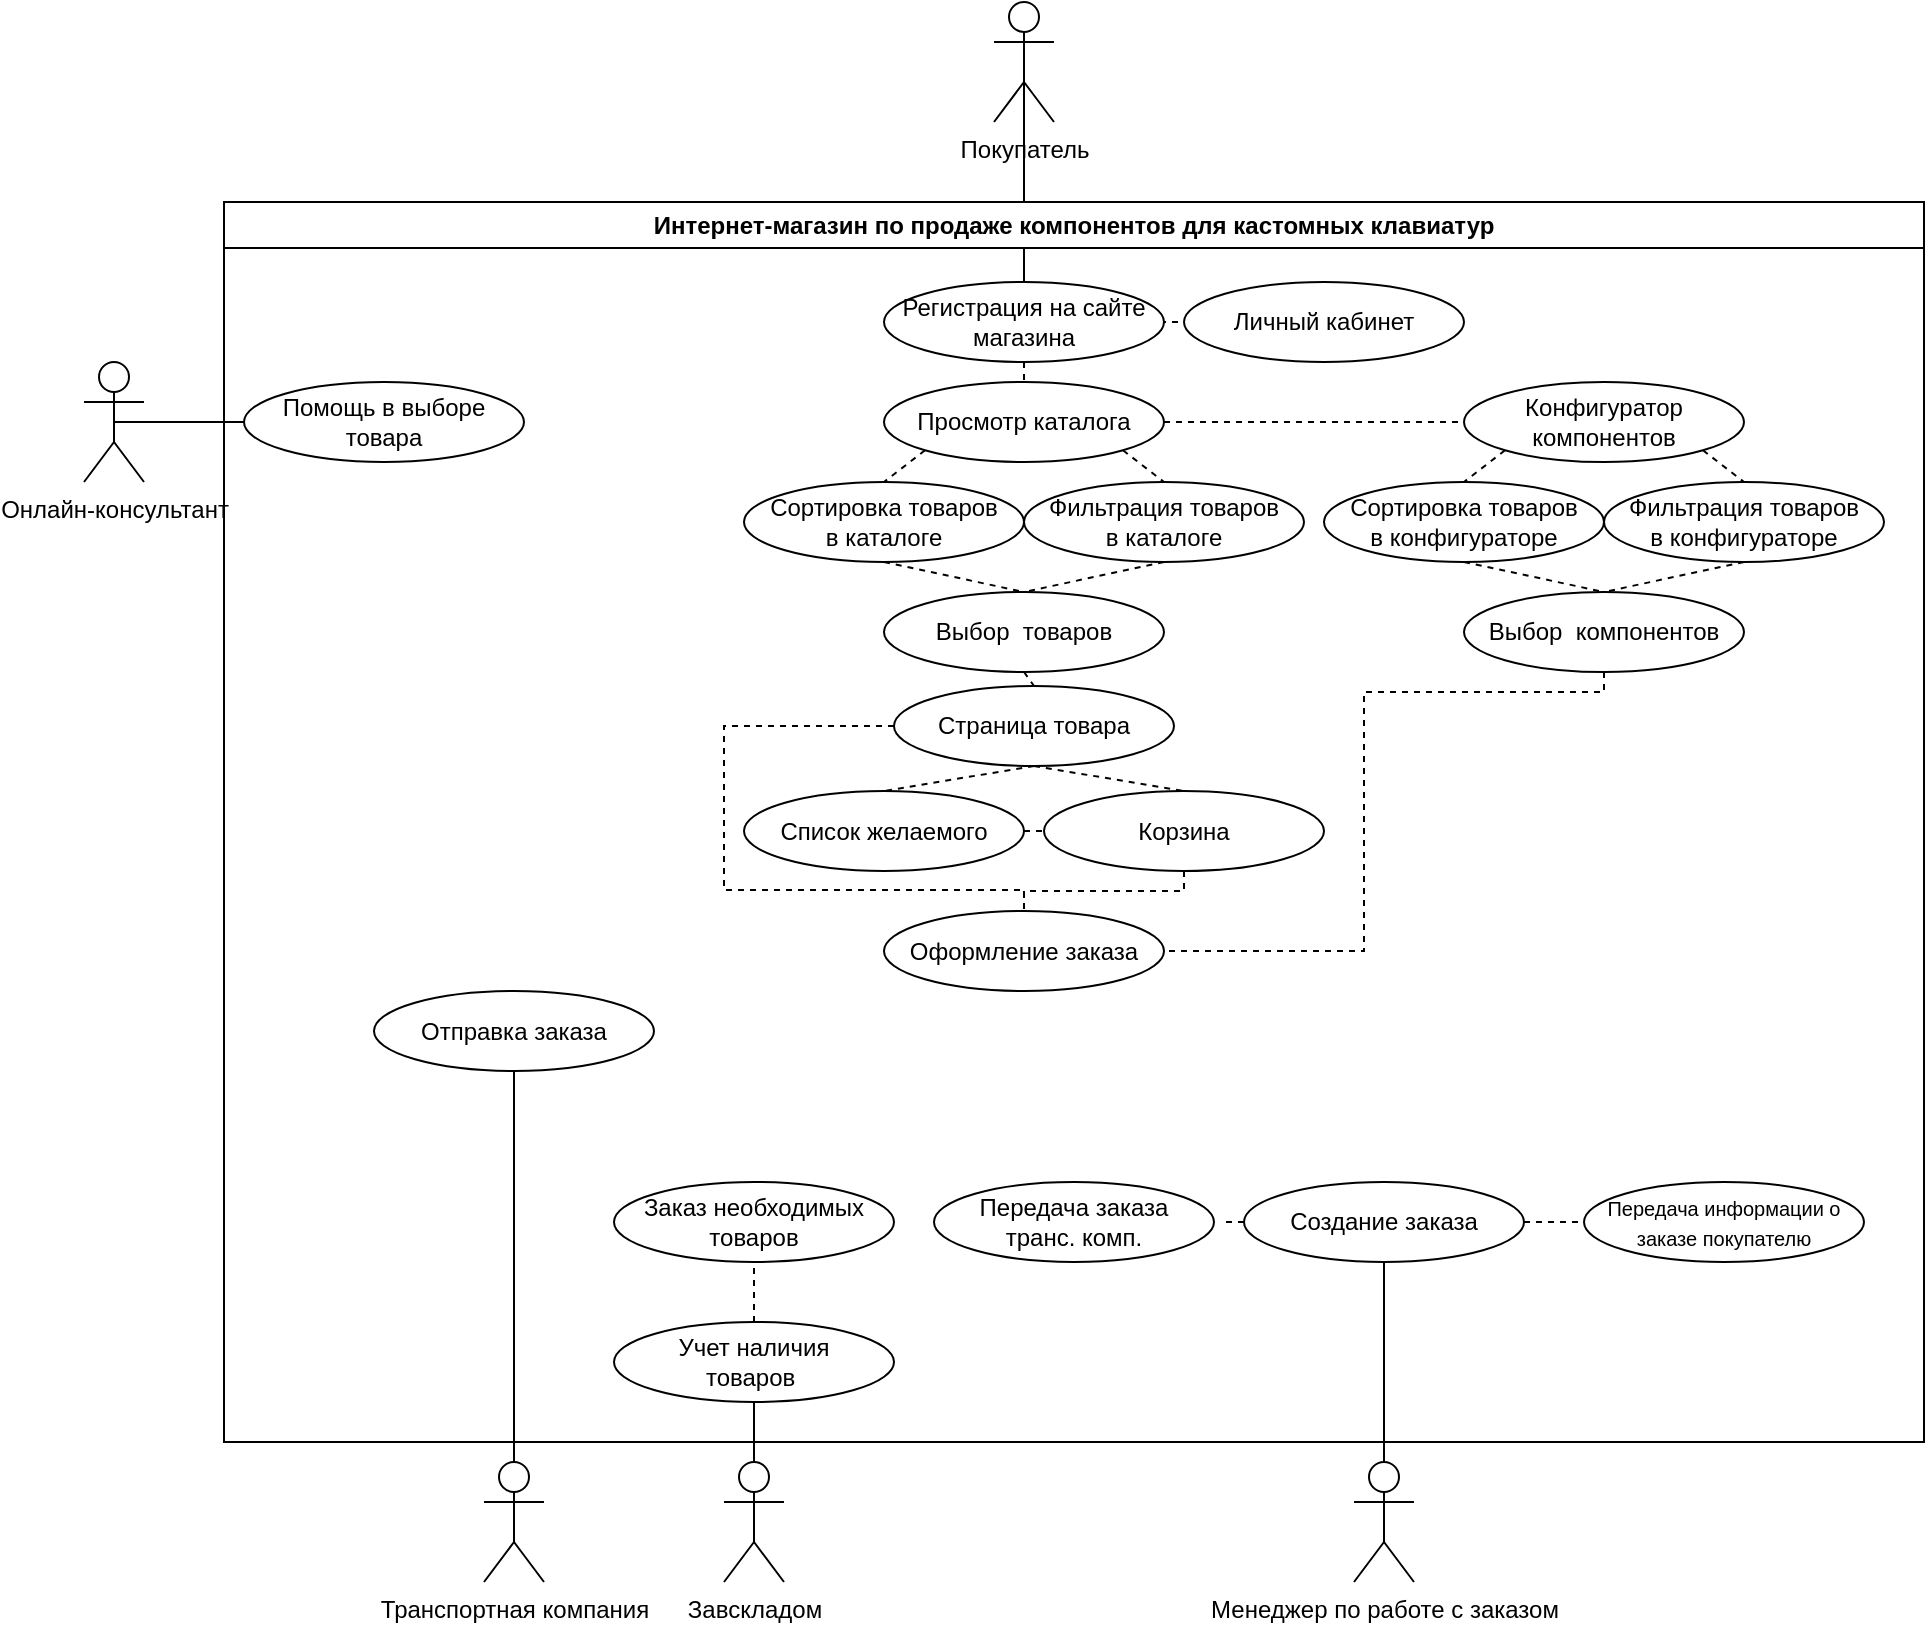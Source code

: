 <mxfile version="20.7.4" type="github">
  <diagram id="sq5tUa9uOOfnAcCKqO6m" name="Страница 1">
    <mxGraphModel dx="1386" dy="791" grid="1" gridSize="10" guides="1" tooltips="1" connect="1" arrows="1" fold="1" page="1" pageScale="1" pageWidth="827" pageHeight="1169" math="0" shadow="0">
      <root>
        <mxCell id="0" />
        <mxCell id="1" parent="0" />
        <mxCell id="K7c1DOycUjJ4pG6AKwoJ-2" value="Покупатель" style="shape=umlActor;verticalLabelPosition=bottom;verticalAlign=top;html=1;" parent="1" vertex="1">
          <mxGeometry x="715" y="100" width="30" height="60" as="geometry" />
        </mxCell>
        <mxCell id="K7c1DOycUjJ4pG6AKwoJ-5" style="edgeStyle=orthogonalEdgeStyle;rounded=0;orthogonalLoop=1;jettySize=auto;html=1;exitX=0.5;exitY=0;exitDx=0;exitDy=0;entryX=0.5;entryY=0.5;entryDx=0;entryDy=0;entryPerimeter=0;endArrow=none;endFill=0;" parent="1" source="K7c1DOycUjJ4pG6AKwoJ-3" target="K7c1DOycUjJ4pG6AKwoJ-2" edge="1">
          <mxGeometry relative="1" as="geometry" />
        </mxCell>
        <mxCell id="MxBQIQ1knMXgWXvi2nVf-31" style="edgeStyle=orthogonalEdgeStyle;rounded=0;orthogonalLoop=1;jettySize=auto;html=1;exitX=0.5;exitY=0.5;exitDx=0;exitDy=0;exitPerimeter=0;entryX=0;entryY=0.5;entryDx=0;entryDy=0;fontSize=8;endArrow=none;endFill=0;" parent="1" source="K7c1DOycUjJ4pG6AKwoJ-6" target="K7c1DOycUjJ4pG6AKwoJ-7" edge="1">
          <mxGeometry relative="1" as="geometry" />
        </mxCell>
        <mxCell id="K7c1DOycUjJ4pG6AKwoJ-6" value="Онлайн-консультант" style="shape=umlActor;verticalLabelPosition=bottom;verticalAlign=top;html=1;" parent="1" vertex="1">
          <mxGeometry x="260" y="280" width="30" height="60" as="geometry" />
        </mxCell>
        <mxCell id="l_A6OMl15HvACTpBP7gL-4" value="Интернет-магазин по продаже компонентов для кастомных клавиатур" style="swimlane;whiteSpace=wrap;html=1;" parent="1" vertex="1">
          <mxGeometry x="330" y="200" width="850" height="620" as="geometry" />
        </mxCell>
        <mxCell id="K7c1DOycUjJ4pG6AKwoJ-7" value="Помощь в выборе&lt;br&gt;товара" style="ellipse;whiteSpace=wrap;html=1;" parent="l_A6OMl15HvACTpBP7gL-4" vertex="1">
          <mxGeometry x="10" y="90" width="140" height="40" as="geometry" />
        </mxCell>
        <mxCell id="MxBQIQ1knMXgWXvi2nVf-7" style="rounded=0;orthogonalLoop=1;jettySize=auto;html=1;exitX=1;exitY=1;exitDx=0;exitDy=0;entryX=0.5;entryY=0;entryDx=0;entryDy=0;dashed=1;endArrow=none;endFill=0;" parent="l_A6OMl15HvACTpBP7gL-4" source="MxBQIQ1knMXgWXvi2nVf-1" target="MxBQIQ1knMXgWXvi2nVf-4" edge="1">
          <mxGeometry relative="1" as="geometry" />
        </mxCell>
        <mxCell id="MxBQIQ1knMXgWXvi2nVf-8" style="edgeStyle=none;rounded=0;orthogonalLoop=1;jettySize=auto;html=1;exitX=0;exitY=1;exitDx=0;exitDy=0;entryX=0.5;entryY=0;entryDx=0;entryDy=0;dashed=1;endArrow=none;endFill=0;" parent="l_A6OMl15HvACTpBP7gL-4" source="MxBQIQ1knMXgWXvi2nVf-1" target="MxBQIQ1knMXgWXvi2nVf-3" edge="1">
          <mxGeometry relative="1" as="geometry" />
        </mxCell>
        <mxCell id="MxBQIQ1knMXgWXvi2nVf-1" value="Просмотр каталога" style="ellipse;whiteSpace=wrap;html=1;" parent="l_A6OMl15HvACTpBP7gL-4" vertex="1">
          <mxGeometry x="330.0" y="90" width="140" height="40" as="geometry" />
        </mxCell>
        <mxCell id="MxBQIQ1knMXgWXvi2nVf-20" style="rounded=0;orthogonalLoop=1;jettySize=auto;html=1;exitX=0.5;exitY=1;exitDx=0;exitDy=0;entryX=0.5;entryY=0;entryDx=0;entryDy=0;dashed=1;fontSize=8;endArrow=none;endFill=0;startArrow=none;" parent="l_A6OMl15HvACTpBP7gL-4" source="MxBQIQ1knMXgWXvi2nVf-22" target="MxBQIQ1knMXgWXvi2nVf-16" edge="1">
          <mxGeometry relative="1" as="geometry" />
        </mxCell>
        <mxCell id="MxBQIQ1knMXgWXvi2nVf-51" style="rounded=0;orthogonalLoop=1;jettySize=auto;html=1;exitX=0.5;exitY=1;exitDx=0;exitDy=0;entryX=0.5;entryY=0;entryDx=0;entryDy=0;fontSize=8;endArrow=none;endFill=0;dashed=1;" parent="l_A6OMl15HvACTpBP7gL-4" source="K7c1DOycUjJ4pG6AKwoJ-1" target="MxBQIQ1knMXgWXvi2nVf-22" edge="1">
          <mxGeometry relative="1" as="geometry" />
        </mxCell>
        <mxCell id="K7c1DOycUjJ4pG6AKwoJ-1" value="Выбор&amp;nbsp; товаров" style="ellipse;whiteSpace=wrap;html=1;" parent="l_A6OMl15HvACTpBP7gL-4" vertex="1">
          <mxGeometry x="330.0" y="195" width="140" height="40" as="geometry" />
        </mxCell>
        <mxCell id="MxBQIQ1knMXgWXvi2nVf-10" style="edgeStyle=none;rounded=0;orthogonalLoop=1;jettySize=auto;html=1;exitX=0.5;exitY=1;exitDx=0;exitDy=0;entryX=0.5;entryY=0;entryDx=0;entryDy=0;dashed=1;endArrow=none;endFill=0;" parent="l_A6OMl15HvACTpBP7gL-4" source="MxBQIQ1knMXgWXvi2nVf-3" target="K7c1DOycUjJ4pG6AKwoJ-1" edge="1">
          <mxGeometry relative="1" as="geometry" />
        </mxCell>
        <mxCell id="MxBQIQ1knMXgWXvi2nVf-3" value="Сортировка товаров&lt;br&gt;в каталоге" style="ellipse;whiteSpace=wrap;html=1;" parent="l_A6OMl15HvACTpBP7gL-4" vertex="1">
          <mxGeometry x="260" y="140" width="140" height="40" as="geometry" />
        </mxCell>
        <mxCell id="MxBQIQ1knMXgWXvi2nVf-9" style="edgeStyle=none;rounded=0;orthogonalLoop=1;jettySize=auto;html=1;exitX=0.5;exitY=1;exitDx=0;exitDy=0;entryX=0.5;entryY=0;entryDx=0;entryDy=0;dashed=1;endArrow=none;endFill=0;" parent="l_A6OMl15HvACTpBP7gL-4" source="MxBQIQ1knMXgWXvi2nVf-4" target="K7c1DOycUjJ4pG6AKwoJ-1" edge="1">
          <mxGeometry relative="1" as="geometry" />
        </mxCell>
        <mxCell id="MxBQIQ1knMXgWXvi2nVf-4" value="Фильтрация товаров&lt;br&gt;в каталоге" style="ellipse;whiteSpace=wrap;html=1;" parent="l_A6OMl15HvACTpBP7gL-4" vertex="1">
          <mxGeometry x="400" y="140" width="140" height="40" as="geometry" />
        </mxCell>
        <mxCell id="MxBQIQ1knMXgWXvi2nVf-6" style="edgeStyle=orthogonalEdgeStyle;rounded=0;orthogonalLoop=1;jettySize=auto;html=1;exitX=0.5;exitY=1;exitDx=0;exitDy=0;entryX=0.5;entryY=0;entryDx=0;entryDy=0;dashed=1;endArrow=none;endFill=0;" parent="l_A6OMl15HvACTpBP7gL-4" source="K7c1DOycUjJ4pG6AKwoJ-3" target="MxBQIQ1knMXgWXvi2nVf-1" edge="1">
          <mxGeometry relative="1" as="geometry" />
        </mxCell>
        <mxCell id="MxBQIQ1knMXgWXvi2nVf-14" style="edgeStyle=none;rounded=0;orthogonalLoop=1;jettySize=auto;html=1;exitX=0;exitY=0.5;exitDx=0;exitDy=0;entryX=1;entryY=0.5;entryDx=0;entryDy=0;dashed=1;endArrow=none;endFill=0;" parent="l_A6OMl15HvACTpBP7gL-4" source="K7c1DOycUjJ4pG6AKwoJ-3" target="MxBQIQ1knMXgWXvi2nVf-13" edge="1">
          <mxGeometry relative="1" as="geometry" />
        </mxCell>
        <mxCell id="MxBQIQ1knMXgWXvi2nVf-52" style="edgeStyle=orthogonalEdgeStyle;rounded=0;orthogonalLoop=1;jettySize=auto;html=1;exitX=1;exitY=0.5;exitDx=0;exitDy=0;entryX=0;entryY=0.5;entryDx=0;entryDy=0;dashed=1;fontSize=8;endArrow=none;endFill=0;" parent="l_A6OMl15HvACTpBP7gL-4" source="MxBQIQ1knMXgWXvi2nVf-1" target="MxBQIQ1knMXgWXvi2nVf-36" edge="1">
          <mxGeometry relative="1" as="geometry">
            <Array as="points">
              <mxPoint x="480" y="110" />
              <mxPoint x="480" y="110" />
            </Array>
          </mxGeometry>
        </mxCell>
        <mxCell id="K7c1DOycUjJ4pG6AKwoJ-3" value="Регистрация на сайте магазина" style="ellipse;whiteSpace=wrap;html=1;" parent="l_A6OMl15HvACTpBP7gL-4" vertex="1">
          <mxGeometry x="330.0" y="40" width="140" height="40" as="geometry" />
        </mxCell>
        <mxCell id="MxBQIQ1knMXgWXvi2nVf-13" value="Личный кабинет" style="ellipse;whiteSpace=wrap;html=1;" parent="l_A6OMl15HvACTpBP7gL-4" vertex="1">
          <mxGeometry x="480" y="40" width="140" height="40" as="geometry" />
        </mxCell>
        <mxCell id="MxBQIQ1knMXgWXvi2nVf-28" style="edgeStyle=none;rounded=0;orthogonalLoop=1;jettySize=auto;html=1;exitX=1;exitY=0.5;exitDx=0;exitDy=0;entryX=0;entryY=0.5;entryDx=0;entryDy=0;dashed=1;fontSize=8;endArrow=none;endFill=0;" parent="l_A6OMl15HvACTpBP7gL-4" source="MxBQIQ1knMXgWXvi2nVf-15" target="MxBQIQ1knMXgWXvi2nVf-16" edge="1">
          <mxGeometry relative="1" as="geometry" />
        </mxCell>
        <mxCell id="MxBQIQ1knMXgWXvi2nVf-15" value="Список желаемого" style="ellipse;whiteSpace=wrap;html=1;" parent="l_A6OMl15HvACTpBP7gL-4" vertex="1">
          <mxGeometry x="260" y="294.5" width="140" height="40" as="geometry" />
        </mxCell>
        <mxCell id="MxBQIQ1knMXgWXvi2nVf-29" style="edgeStyle=orthogonalEdgeStyle;rounded=0;orthogonalLoop=1;jettySize=auto;html=1;exitX=0.5;exitY=1;exitDx=0;exitDy=0;entryX=0.5;entryY=0;entryDx=0;entryDy=0;dashed=1;fontSize=8;endArrow=none;endFill=0;" parent="l_A6OMl15HvACTpBP7gL-4" source="MxBQIQ1knMXgWXvi2nVf-16" target="MxBQIQ1knMXgWXvi2nVf-27" edge="1">
          <mxGeometry relative="1" as="geometry">
            <Array as="points">
              <mxPoint x="480" y="344.5" />
              <mxPoint x="400" y="344.5" />
            </Array>
          </mxGeometry>
        </mxCell>
        <mxCell id="MxBQIQ1knMXgWXvi2nVf-16" value="Корзина" style="ellipse;whiteSpace=wrap;html=1;" parent="l_A6OMl15HvACTpBP7gL-4" vertex="1">
          <mxGeometry x="410" y="294.5" width="140" height="40" as="geometry" />
        </mxCell>
        <mxCell id="MxBQIQ1knMXgWXvi2nVf-58" style="edgeStyle=orthogonalEdgeStyle;rounded=0;orthogonalLoop=1;jettySize=auto;html=1;exitX=1;exitY=0.5;exitDx=0;exitDy=0;entryX=0;entryY=0.5;entryDx=0;entryDy=0;dashed=1;fontSize=12;endArrow=none;endFill=0;" parent="l_A6OMl15HvACTpBP7gL-4" source="K7c1DOycUjJ4pG6AKwoJ-17" target="K7c1DOycUjJ4pG6AKwoJ-19" edge="1">
          <mxGeometry relative="1" as="geometry" />
        </mxCell>
        <mxCell id="K7c1DOycUjJ4pG6AKwoJ-17" value="Создание заказа" style="ellipse;whiteSpace=wrap;html=1;" parent="l_A6OMl15HvACTpBP7gL-4" vertex="1">
          <mxGeometry x="510" y="490" width="140" height="40" as="geometry" />
        </mxCell>
        <mxCell id="K7c1DOycUjJ4pG6AKwoJ-19" value="&lt;font style=&quot;font-size: 10px;&quot;&gt;Передача информации о заказе покупателю&lt;/font&gt;" style="ellipse;whiteSpace=wrap;html=1;" parent="l_A6OMl15HvACTpBP7gL-4" vertex="1">
          <mxGeometry x="680" y="490" width="140" height="40" as="geometry" />
        </mxCell>
        <mxCell id="MxBQIQ1knMXgWXvi2nVf-24" style="edgeStyle=none;rounded=0;orthogonalLoop=1;jettySize=auto;html=1;exitX=0.5;exitY=1;exitDx=0;exitDy=0;entryX=0.5;entryY=0;entryDx=0;entryDy=0;dashed=1;fontSize=8;endArrow=none;endFill=0;" parent="l_A6OMl15HvACTpBP7gL-4" source="MxBQIQ1knMXgWXvi2nVf-22" target="MxBQIQ1knMXgWXvi2nVf-15" edge="1">
          <mxGeometry relative="1" as="geometry" />
        </mxCell>
        <mxCell id="MxBQIQ1knMXgWXvi2nVf-22" value="Страница товара" style="ellipse;whiteSpace=wrap;html=1;" parent="l_A6OMl15HvACTpBP7gL-4" vertex="1">
          <mxGeometry x="335.0" y="242" width="140" height="40" as="geometry" />
        </mxCell>
        <mxCell id="MxBQIQ1knMXgWXvi2nVf-27" value="Оформление заказа" style="ellipse;whiteSpace=wrap;html=1;" parent="l_A6OMl15HvACTpBP7gL-4" vertex="1">
          <mxGeometry x="330.0" y="354.5" width="140" height="40" as="geometry" />
        </mxCell>
        <mxCell id="MxBQIQ1knMXgWXvi2nVf-36" value="Конфигуратор компонентов" style="ellipse;whiteSpace=wrap;html=1;" parent="l_A6OMl15HvACTpBP7gL-4" vertex="1">
          <mxGeometry x="620" y="90" width="140" height="40" as="geometry" />
        </mxCell>
        <mxCell id="MxBQIQ1knMXgWXvi2nVf-39" value="Выбор&amp;nbsp; компонентов" style="ellipse;whiteSpace=wrap;html=1;" parent="l_A6OMl15HvACTpBP7gL-4" vertex="1">
          <mxGeometry x="620" y="195" width="140" height="40" as="geometry" />
        </mxCell>
        <mxCell id="MxBQIQ1knMXgWXvi2nVf-40" style="edgeStyle=none;rounded=0;orthogonalLoop=1;jettySize=auto;html=1;exitX=0.5;exitY=1;exitDx=0;exitDy=0;entryX=0.5;entryY=0;entryDx=0;entryDy=0;dashed=1;endArrow=none;endFill=0;" parent="l_A6OMl15HvACTpBP7gL-4" source="MxBQIQ1knMXgWXvi2nVf-41" target="MxBQIQ1knMXgWXvi2nVf-39" edge="1">
          <mxGeometry relative="1" as="geometry" />
        </mxCell>
        <mxCell id="MxBQIQ1knMXgWXvi2nVf-41" value="Сортировка товаров&lt;br&gt;в конфигураторе" style="ellipse;whiteSpace=wrap;html=1;" parent="l_A6OMl15HvACTpBP7gL-4" vertex="1">
          <mxGeometry x="550" y="140" width="140" height="40" as="geometry" />
        </mxCell>
        <mxCell id="MxBQIQ1knMXgWXvi2nVf-35" style="edgeStyle=none;rounded=0;orthogonalLoop=1;jettySize=auto;html=1;exitX=0;exitY=1;exitDx=0;exitDy=0;entryX=0.5;entryY=0;entryDx=0;entryDy=0;dashed=1;endArrow=none;endFill=0;" parent="l_A6OMl15HvACTpBP7gL-4" source="MxBQIQ1knMXgWXvi2nVf-36" target="MxBQIQ1knMXgWXvi2nVf-41" edge="1">
          <mxGeometry relative="1" as="geometry" />
        </mxCell>
        <mxCell id="MxBQIQ1knMXgWXvi2nVf-42" style="edgeStyle=none;rounded=0;orthogonalLoop=1;jettySize=auto;html=1;exitX=0.5;exitY=1;exitDx=0;exitDy=0;entryX=0.5;entryY=0;entryDx=0;entryDy=0;dashed=1;endArrow=none;endFill=0;" parent="l_A6OMl15HvACTpBP7gL-4" source="MxBQIQ1knMXgWXvi2nVf-43" target="MxBQIQ1knMXgWXvi2nVf-39" edge="1">
          <mxGeometry relative="1" as="geometry" />
        </mxCell>
        <mxCell id="MxBQIQ1knMXgWXvi2nVf-43" value="Фильтрация товаров&lt;br&gt;в конфигураторе" style="ellipse;whiteSpace=wrap;html=1;" parent="l_A6OMl15HvACTpBP7gL-4" vertex="1">
          <mxGeometry x="690" y="140" width="140" height="40" as="geometry" />
        </mxCell>
        <mxCell id="MxBQIQ1knMXgWXvi2nVf-34" style="rounded=0;orthogonalLoop=1;jettySize=auto;html=1;exitX=1;exitY=1;exitDx=0;exitDy=0;entryX=0.5;entryY=0;entryDx=0;entryDy=0;dashed=1;endArrow=none;endFill=0;" parent="l_A6OMl15HvACTpBP7gL-4" source="MxBQIQ1knMXgWXvi2nVf-36" target="MxBQIQ1knMXgWXvi2nVf-43" edge="1">
          <mxGeometry relative="1" as="geometry" />
        </mxCell>
        <mxCell id="MxBQIQ1knMXgWXvi2nVf-45" style="edgeStyle=orthogonalEdgeStyle;rounded=0;orthogonalLoop=1;jettySize=auto;html=1;exitX=0.5;exitY=1;exitDx=0;exitDy=0;entryX=1;entryY=0.5;entryDx=0;entryDy=0;dashed=1;fontSize=8;endArrow=none;endFill=0;" parent="l_A6OMl15HvACTpBP7gL-4" target="MxBQIQ1knMXgWXvi2nVf-27" edge="1">
          <mxGeometry relative="1" as="geometry">
            <Array as="points">
              <mxPoint x="690" y="245" />
              <mxPoint x="570" y="245" />
              <mxPoint x="570" y="374" />
            </Array>
            <mxPoint x="690" y="235" as="sourcePoint" />
            <mxPoint x="610" y="255" as="targetPoint" />
          </mxGeometry>
        </mxCell>
        <mxCell id="MxBQIQ1knMXgWXvi2nVf-56" style="edgeStyle=orthogonalEdgeStyle;rounded=0;orthogonalLoop=1;jettySize=auto;html=1;exitX=0.5;exitY=0;exitDx=0;exitDy=0;entryX=0.5;entryY=1;entryDx=0;entryDy=0;dashed=1;fontSize=8;endArrow=none;endFill=0;" parent="l_A6OMl15HvACTpBP7gL-4" source="K7c1DOycUjJ4pG6AKwoJ-13" target="K7c1DOycUjJ4pG6AKwoJ-21" edge="1">
          <mxGeometry relative="1" as="geometry" />
        </mxCell>
        <mxCell id="K7c1DOycUjJ4pG6AKwoJ-13" value="&lt;font style=&quot;font-size: 12px;&quot;&gt;Учет наличия&lt;br&gt;товаров&amp;nbsp;&lt;/font&gt;" style="ellipse;whiteSpace=wrap;html=1;" parent="l_A6OMl15HvACTpBP7gL-4" vertex="1">
          <mxGeometry x="195" y="560" width="140" height="40" as="geometry" />
        </mxCell>
        <mxCell id="K7c1DOycUjJ4pG6AKwoJ-21" value="&lt;font style=&quot;font-size: 12px;&quot;&gt;Заказ необходимых товаров&lt;/font&gt;" style="ellipse;whiteSpace=wrap;html=1;" parent="l_A6OMl15HvACTpBP7gL-4" vertex="1">
          <mxGeometry x="195" y="490" width="140" height="40" as="geometry" />
        </mxCell>
        <mxCell id="l_A6OMl15HvACTpBP7gL-2" value="Отправка заказа" style="ellipse;whiteSpace=wrap;html=1;" parent="l_A6OMl15HvACTpBP7gL-4" vertex="1">
          <mxGeometry x="75" y="394.5" width="140" height="40" as="geometry" />
        </mxCell>
        <mxCell id="MxBQIQ1knMXgWXvi2nVf-30" style="edgeStyle=orthogonalEdgeStyle;rounded=0;orthogonalLoop=1;jettySize=auto;html=1;exitX=0;exitY=0.5;exitDx=0;exitDy=0;dashed=1;fontSize=8;endArrow=none;endFill=0;" parent="l_A6OMl15HvACTpBP7gL-4" source="MxBQIQ1knMXgWXvi2nVf-22" edge="1">
          <mxGeometry relative="1" as="geometry">
            <mxPoint x="400" y="350" as="targetPoint" />
            <Array as="points">
              <mxPoint x="250" y="262" />
              <mxPoint x="250" y="344" />
              <mxPoint x="400" y="344" />
            </Array>
          </mxGeometry>
        </mxCell>
        <mxCell id="MxBQIQ1knMXgWXvi2nVf-61" value="Передача заказа&lt;br&gt;транс. комп." style="ellipse;whiteSpace=wrap;html=1;" parent="l_A6OMl15HvACTpBP7gL-4" vertex="1">
          <mxGeometry x="355" y="490" width="140" height="40" as="geometry" />
        </mxCell>
        <mxCell id="K7c1DOycUjJ4pG6AKwoJ-15" value="Менеджер по работе с заказом" style="shape=umlActor;verticalLabelPosition=bottom;verticalAlign=top;html=1;" parent="1" vertex="1">
          <mxGeometry x="895" y="830" width="30" height="60" as="geometry" />
        </mxCell>
        <mxCell id="K7c1DOycUjJ4pG6AKwoJ-18" style="edgeStyle=orthogonalEdgeStyle;rounded=0;orthogonalLoop=1;jettySize=auto;html=1;exitX=0.5;exitY=1;exitDx=0;exitDy=0;endArrow=none;endFill=0;entryX=0.5;entryY=0;entryDx=0;entryDy=0;entryPerimeter=0;" parent="1" source="K7c1DOycUjJ4pG6AKwoJ-17" target="K7c1DOycUjJ4pG6AKwoJ-15" edge="1">
          <mxGeometry relative="1" as="geometry">
            <mxPoint x="620" y="750" as="targetPoint" />
          </mxGeometry>
        </mxCell>
        <mxCell id="MxBQIQ1knMXgWXvi2nVf-54" style="edgeStyle=orthogonalEdgeStyle;rounded=0;orthogonalLoop=1;jettySize=auto;html=1;exitX=0.5;exitY=0;exitDx=0;exitDy=0;exitPerimeter=0;entryX=0.5;entryY=1;entryDx=0;entryDy=0;fontSize=8;endArrow=none;endFill=0;" parent="1" source="K7c1DOycUjJ4pG6AKwoJ-12" target="K7c1DOycUjJ4pG6AKwoJ-13" edge="1">
          <mxGeometry relative="1" as="geometry" />
        </mxCell>
        <mxCell id="K7c1DOycUjJ4pG6AKwoJ-12" value="Завскладом" style="shape=umlActor;verticalLabelPosition=bottom;verticalAlign=top;html=1;" parent="1" vertex="1">
          <mxGeometry x="580" y="830" width="30" height="60" as="geometry" />
        </mxCell>
        <mxCell id="l_A6OMl15HvACTpBP7gL-1" value="Транспортная компания" style="shape=umlActor;verticalLabelPosition=bottom;verticalAlign=top;html=1;" parent="1" vertex="1">
          <mxGeometry x="460" y="830" width="30" height="60" as="geometry" />
        </mxCell>
        <mxCell id="l_A6OMl15HvACTpBP7gL-3" style="edgeStyle=orthogonalEdgeStyle;rounded=0;orthogonalLoop=1;jettySize=auto;html=1;exitX=0.5;exitY=0;exitDx=0;exitDy=0;exitPerimeter=0;entryX=0.5;entryY=1;entryDx=0;entryDy=0;endArrow=none;endFill=0;" parent="1" source="l_A6OMl15HvACTpBP7gL-1" target="l_A6OMl15HvACTpBP7gL-2" edge="1">
          <mxGeometry relative="1" as="geometry" />
        </mxCell>
        <mxCell id="MxBQIQ1knMXgWXvi2nVf-62" style="edgeStyle=orthogonalEdgeStyle;rounded=0;orthogonalLoop=1;jettySize=auto;html=1;exitX=0;exitY=0.5;exitDx=0;exitDy=0;dashed=1;fontSize=12;endArrow=none;endFill=0;" parent="1" source="K7c1DOycUjJ4pG6AKwoJ-17" edge="1">
          <mxGeometry relative="1" as="geometry">
            <mxPoint x="830" y="710.074" as="targetPoint" />
          </mxGeometry>
        </mxCell>
      </root>
    </mxGraphModel>
  </diagram>
</mxfile>
